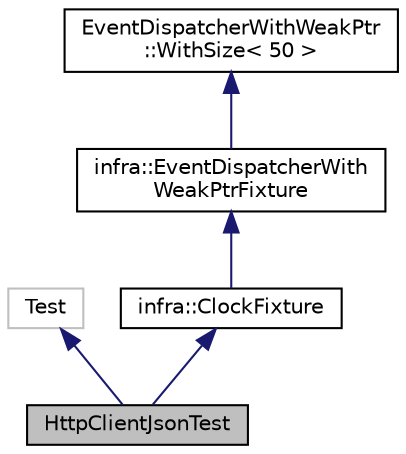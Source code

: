 digraph "HttpClientJsonTest"
{
 // INTERACTIVE_SVG=YES
  edge [fontname="Helvetica",fontsize="10",labelfontname="Helvetica",labelfontsize="10"];
  node [fontname="Helvetica",fontsize="10",shape=record];
  Node0 [label="HttpClientJsonTest",height=0.2,width=0.4,color="black", fillcolor="grey75", style="filled", fontcolor="black"];
  Node1 -> Node0 [dir="back",color="midnightblue",fontsize="10",style="solid",fontname="Helvetica"];
  Node1 [label="Test",height=0.2,width=0.4,color="grey75", fillcolor="white", style="filled"];
  Node2 -> Node0 [dir="back",color="midnightblue",fontsize="10",style="solid",fontname="Helvetica"];
  Node2 [label="infra::ClockFixture",height=0.2,width=0.4,color="black", fillcolor="white", style="filled",URL="$d1/d73/classinfra_1_1_clock_fixture.html"];
  Node3 -> Node2 [dir="back",color="midnightblue",fontsize="10",style="solid",fontname="Helvetica"];
  Node3 [label="infra::EventDispatcherWith\lWeakPtrFixture",height=0.2,width=0.4,color="black", fillcolor="white", style="filled",URL="$d5/d37/classinfra_1_1_event_dispatcher_with_weak_ptr_fixture.html"];
  Node4 -> Node3 [dir="back",color="midnightblue",fontsize="10",style="solid",fontname="Helvetica"];
  Node4 [label="EventDispatcherWithWeakPtr\l::WithSize\< 50 \>",height=0.2,width=0.4,color="black", fillcolor="white", style="filled",URL="$db/da8/classinfra_1_1_event_dispatcher_with_weak_ptr_1_1_with_size.html"];
}
